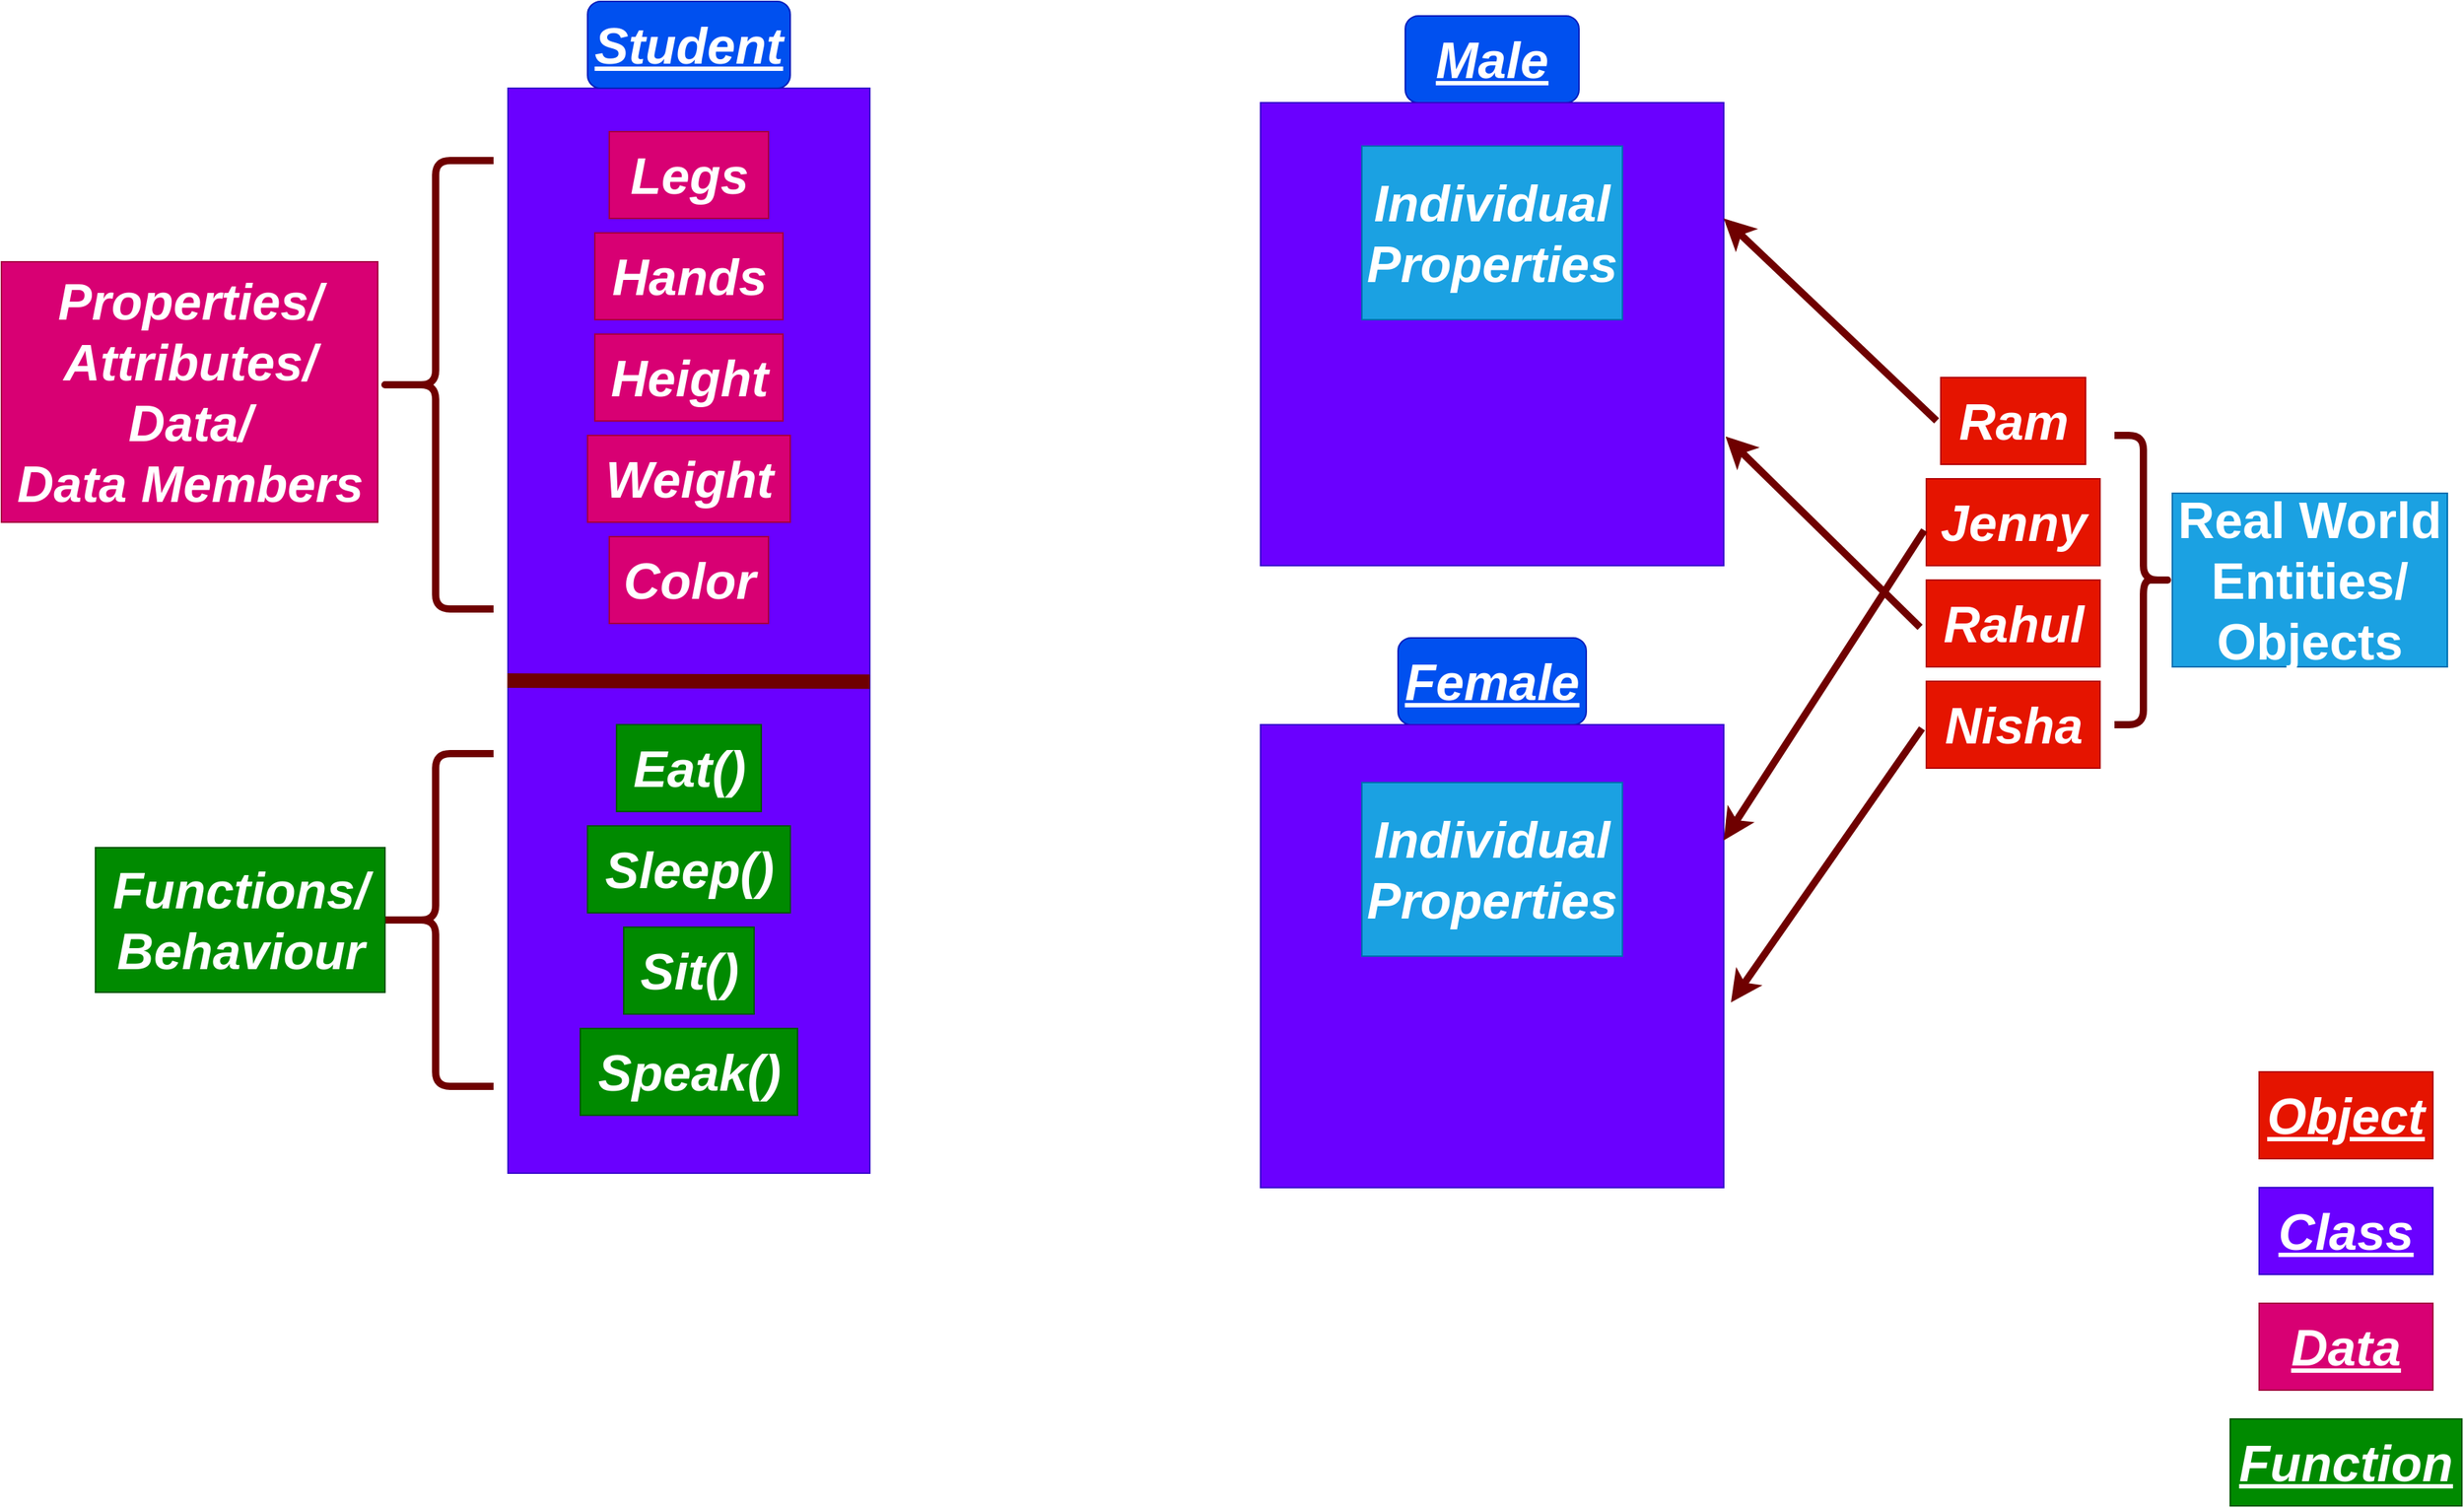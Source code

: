 <mxfile>
    <diagram id="md1nAkNrUsGZS8Y36WcH" name="Page-1">
        <mxGraphModel dx="1983" dy="987" grid="1" gridSize="10" guides="1" tooltips="1" connect="1" arrows="1" fold="1" page="1" pageScale="1" pageWidth="850" pageHeight="1100" math="0" shadow="0">
            <root>
                <mxCell id="0"/>
                <mxCell id="1" parent="0"/>
                <mxCell id="3" value="" style="rounded=0;whiteSpace=wrap;html=1;fillColor=#6a00ff;fontColor=#ffffff;strokeColor=#3700CC;" vertex="1" parent="1">
                    <mxGeometry x="350" y="120" width="250" height="750" as="geometry"/>
                </mxCell>
                <mxCell id="4" value="&lt;font style=&quot;font-size: 35px;&quot;&gt;&lt;b&gt;&lt;u&gt;&lt;i&gt;Student&lt;/i&gt;&lt;/u&gt;&lt;/b&gt;&lt;/font&gt;" style="rounded=1;whiteSpace=wrap;html=1;fillColor=#0050ef;fontColor=#ffffff;strokeColor=#001DBC;" vertex="1" parent="1">
                    <mxGeometry x="405" y="60" width="140" height="60" as="geometry"/>
                </mxCell>
                <mxCell id="5" value="&lt;b&gt;&lt;i&gt;Legs&lt;/i&gt;&lt;/b&gt;" style="text;html=1;align=center;verticalAlign=middle;resizable=0;points=[];autosize=1;strokeColor=#A50040;fillColor=#d80073;fontSize=35;fontColor=#ffffff;" vertex="1" parent="1">
                    <mxGeometry x="420" y="150" width="110" height="60" as="geometry"/>
                </mxCell>
                <mxCell id="7" value="&lt;b&gt;&lt;i&gt;Hands&lt;/i&gt;&lt;/b&gt;" style="text;html=1;align=center;verticalAlign=middle;resizable=0;points=[];autosize=1;strokeColor=#A50040;fillColor=#d80073;fontSize=35;fontColor=#ffffff;" vertex="1" parent="1">
                    <mxGeometry x="410" y="220" width="130" height="60" as="geometry"/>
                </mxCell>
                <mxCell id="8" value="&lt;b&gt;&lt;i&gt;Height&lt;/i&gt;&lt;/b&gt;" style="text;html=1;align=center;verticalAlign=middle;resizable=0;points=[];autosize=1;strokeColor=#A50040;fillColor=#d80073;fontSize=35;fontColor=#ffffff;" vertex="1" parent="1">
                    <mxGeometry x="410" y="290" width="130" height="60" as="geometry"/>
                </mxCell>
                <mxCell id="9" value="&lt;b&gt;&lt;i&gt;Weight&lt;/i&gt;&lt;/b&gt;" style="text;html=1;align=center;verticalAlign=middle;resizable=0;points=[];autosize=1;strokeColor=#A50040;fillColor=#d80073;fontSize=35;fontColor=#ffffff;" vertex="1" parent="1">
                    <mxGeometry x="405" y="360" width="140" height="60" as="geometry"/>
                </mxCell>
                <mxCell id="10" value="&lt;b&gt;&lt;i&gt;Color&lt;/i&gt;&lt;/b&gt;" style="text;html=1;align=center;verticalAlign=middle;resizable=0;points=[];autosize=1;strokeColor=#A50040;fillColor=#d80073;fontSize=35;fontColor=#ffffff;" vertex="1" parent="1">
                    <mxGeometry x="420" y="430" width="110" height="60" as="geometry"/>
                </mxCell>
                <mxCell id="11" value="" style="endArrow=none;html=1;fontSize=35;strokeWidth=10;fillColor=#a20025;strokeColor=#6F0000;exitX=-0.002;exitY=0.546;exitDx=0;exitDy=0;exitPerimeter=0;entryX=1;entryY=0.547;entryDx=0;entryDy=0;entryPerimeter=0;" edge="1" parent="1" source="3" target="3">
                    <mxGeometry width="50" height="50" relative="1" as="geometry">
                        <mxPoint x="350" y="530" as="sourcePoint"/>
                        <mxPoint x="590" y="530" as="targetPoint"/>
                        <Array as="points">
                            <mxPoint x="500" y="530"/>
                        </Array>
                    </mxGeometry>
                </mxCell>
                <mxCell id="13" value="&lt;b&gt;&lt;i&gt;Eat()&lt;/i&gt;&lt;/b&gt;" style="text;html=1;align=center;verticalAlign=middle;resizable=0;points=[];autosize=1;strokeColor=#005700;fillColor=#008a00;fontSize=35;fontColor=#ffffff;" vertex="1" parent="1">
                    <mxGeometry x="425" y="560" width="100" height="60" as="geometry"/>
                </mxCell>
                <mxCell id="14" value="&lt;b&gt;&lt;i&gt;Sleep()&lt;/i&gt;&lt;/b&gt;" style="text;html=1;align=center;verticalAlign=middle;resizable=0;points=[];autosize=1;strokeColor=#005700;fillColor=#008a00;fontSize=35;fontColor=#ffffff;" vertex="1" parent="1">
                    <mxGeometry x="405" y="630" width="140" height="60" as="geometry"/>
                </mxCell>
                <mxCell id="15" value="&lt;b&gt;&lt;i&gt;Sit()&lt;/i&gt;&lt;/b&gt;" style="text;html=1;align=center;verticalAlign=middle;resizable=0;points=[];autosize=1;strokeColor=#005700;fillColor=#008a00;fontSize=35;fontColor=#ffffff;" vertex="1" parent="1">
                    <mxGeometry x="430" y="700" width="90" height="60" as="geometry"/>
                </mxCell>
                <mxCell id="16" value="&lt;b&gt;&lt;i&gt;Speak()&lt;/i&gt;&lt;/b&gt;" style="text;html=1;align=center;verticalAlign=middle;resizable=0;points=[];autosize=1;strokeColor=#005700;fillColor=#008a00;fontSize=35;fontColor=#ffffff;" vertex="1" parent="1">
                    <mxGeometry x="400" y="770" width="150" height="60" as="geometry"/>
                </mxCell>
                <mxCell id="20" value="" style="shape=curlyBracket;whiteSpace=wrap;html=1;rounded=1;flipH=1;labelPosition=right;verticalLabelPosition=middle;align=left;verticalAlign=middle;fontSize=35;rotation=-180;strokeWidth=5;fillColor=#a20025;fontColor=#ffffff;strokeColor=#6F0000;" vertex="1" parent="1">
                    <mxGeometry x="260" y="170" width="80" height="310" as="geometry"/>
                </mxCell>
                <mxCell id="21" value="" style="shape=curlyBracket;whiteSpace=wrap;html=1;rounded=1;flipH=1;labelPosition=right;verticalLabelPosition=middle;align=left;verticalAlign=middle;fontSize=35;rotation=-180;strokeWidth=5;fillColor=#a20025;fontColor=#ffffff;strokeColor=#6F0000;" vertex="1" parent="1">
                    <mxGeometry x="260" y="580" width="80" height="230" as="geometry"/>
                </mxCell>
                <mxCell id="22" value="&lt;b&gt;&lt;i&gt;Properties/&lt;br&gt;Attributes/&lt;br&gt;Data/&lt;br&gt;Data Members&lt;/i&gt;&lt;/b&gt;" style="text;html=1;align=center;verticalAlign=middle;resizable=0;points=[];autosize=1;strokeColor=#A50040;fillColor=#d80073;fontSize=35;fontColor=#ffffff;" vertex="1" parent="1">
                    <mxGeometry y="240" width="260" height="180" as="geometry"/>
                </mxCell>
                <mxCell id="25" value="&lt;i&gt;&lt;b&gt;Functions/&lt;br&gt;Behaviour&lt;br&gt;&lt;/b&gt;&lt;/i&gt;" style="text;html=1;align=center;verticalAlign=middle;resizable=0;points=[];autosize=1;strokeColor=#005700;fillColor=#008a00;fontSize=35;fontColor=#ffffff;" vertex="1" parent="1">
                    <mxGeometry x="65" y="645" width="200" height="100" as="geometry"/>
                </mxCell>
                <mxCell id="28" value="&lt;b&gt;&lt;i&gt;&lt;u&gt;Male&lt;/u&gt;&lt;/i&gt;&lt;/b&gt;" style="rounded=1;whiteSpace=wrap;html=1;strokeWidth=1;fontSize=35;fillColor=#0050ef;fontColor=#ffffff;strokeColor=#001DBC;" vertex="1" parent="1">
                    <mxGeometry x="970" y="70" width="120" height="60" as="geometry"/>
                </mxCell>
                <mxCell id="29" value="" style="whiteSpace=wrap;html=1;aspect=fixed;strokeWidth=1;fontSize=35;fillColor=#6a00ff;fontColor=#ffffff;strokeColor=#3700CC;" vertex="1" parent="1">
                    <mxGeometry x="870" y="130" width="320" height="320" as="geometry"/>
                </mxCell>
                <mxCell id="32" value="&lt;b&gt;&lt;i&gt;&lt;u&gt;Female&lt;br&gt;&lt;/u&gt;&lt;/i&gt;&lt;/b&gt;" style="rounded=1;whiteSpace=wrap;html=1;strokeWidth=1;fontSize=35;fillColor=#0050ef;fontColor=#ffffff;strokeColor=#001DBC;" vertex="1" parent="1">
                    <mxGeometry x="965" y="500" width="130" height="60" as="geometry"/>
                </mxCell>
                <mxCell id="33" value="" style="whiteSpace=wrap;html=1;aspect=fixed;strokeWidth=1;fontSize=35;fillColor=#6a00ff;fontColor=#ffffff;strokeColor=#3700CC;" vertex="1" parent="1">
                    <mxGeometry x="870" y="560" width="320" height="320" as="geometry"/>
                </mxCell>
                <mxCell id="34" value="&lt;b&gt;&lt;i&gt;Ram&lt;/i&gt;&lt;/b&gt;" style="text;html=1;align=center;verticalAlign=middle;resizable=0;points=[];autosize=1;strokeColor=#B20000;fillColor=#e51400;fontSize=35;fontColor=#ffffff;" vertex="1" parent="1">
                    <mxGeometry x="1340" y="320" width="100" height="60" as="geometry"/>
                </mxCell>
                <mxCell id="35" value="&lt;b&gt;&lt;i&gt;Rahul&lt;/i&gt;&lt;/b&gt;" style="text;html=1;align=center;verticalAlign=middle;resizable=0;points=[];autosize=1;strokeColor=#B20000;fillColor=#e51400;fontSize=35;fontColor=#ffffff;" vertex="1" parent="1">
                    <mxGeometry x="1330" y="460" width="120" height="60" as="geometry"/>
                </mxCell>
                <mxCell id="36" value="&lt;b&gt;&lt;i&gt;Jenny&lt;/i&gt;&lt;/b&gt;" style="text;html=1;align=center;verticalAlign=middle;resizable=0;points=[];autosize=1;strokeColor=#B20000;fillColor=#e51400;fontSize=35;fontColor=#ffffff;" vertex="1" parent="1">
                    <mxGeometry x="1330" y="390" width="120" height="60" as="geometry"/>
                </mxCell>
                <mxCell id="37" value="&lt;b&gt;&lt;i&gt;Nisha&lt;/i&gt;&lt;/b&gt;" style="text;html=1;align=center;verticalAlign=middle;resizable=0;points=[];autosize=1;strokeColor=#B20000;fillColor=#e51400;fontSize=35;fontColor=#ffffff;" vertex="1" parent="1">
                    <mxGeometry x="1330" y="530" width="120" height="60" as="geometry"/>
                </mxCell>
                <mxCell id="38" value="" style="shape=curlyBracket;whiteSpace=wrap;html=1;rounded=1;flipH=1;labelPosition=right;verticalLabelPosition=middle;align=left;verticalAlign=middle;strokeWidth=5;fontSize=35;fillColor=#a20025;fontColor=#ffffff;strokeColor=#6F0000;" vertex="1" parent="1">
                    <mxGeometry x="1460" y="360" width="40" height="200" as="geometry"/>
                </mxCell>
                <mxCell id="39" value="&lt;b&gt;Real World Entities/&lt;br&gt;Objects&lt;br&gt;&lt;/b&gt;" style="rounded=0;whiteSpace=wrap;html=1;strokeWidth=1;fontSize=35;fillColor=#1ba1e2;fontColor=#ffffff;strokeColor=#006EAF;" vertex="1" parent="1">
                    <mxGeometry x="1500" y="400" width="190" height="120" as="geometry"/>
                </mxCell>
                <mxCell id="40" value="" style="endArrow=classic;html=1;strokeWidth=5;fontSize=35;fillColor=#a20025;strokeColor=#6F0000;exitX=-0.029;exitY=0.498;exitDx=0;exitDy=0;exitPerimeter=0;entryX=1;entryY=0.25;entryDx=0;entryDy=0;" edge="1" parent="1" source="34" target="29">
                    <mxGeometry width="50" height="50" relative="1" as="geometry">
                        <mxPoint x="1240" y="430" as="sourcePoint"/>
                        <mxPoint x="1290" y="380" as="targetPoint"/>
                    </mxGeometry>
                </mxCell>
                <mxCell id="41" value="" style="endArrow=classic;html=1;strokeWidth=5;fontSize=35;fillColor=#a20025;strokeColor=#6F0000;exitX=-0.012;exitY=0.593;exitDx=0;exitDy=0;exitPerimeter=0;entryX=1;entryY=0.25;entryDx=0;entryDy=0;" edge="1" parent="1" source="36" target="33">
                    <mxGeometry width="50" height="50" relative="1" as="geometry">
                        <mxPoint x="1250" y="410" as="sourcePoint"/>
                        <mxPoint x="1102.9" y="270.12" as="targetPoint"/>
                    </mxGeometry>
                </mxCell>
                <mxCell id="42" value="" style="endArrow=classic;html=1;strokeWidth=5;fontSize=35;fillColor=#a20025;strokeColor=#6F0000;exitX=-0.036;exitY=0.545;exitDx=0;exitDy=0;exitPerimeter=0;entryX=1.004;entryY=0.721;entryDx=0;entryDy=0;entryPerimeter=0;" edge="1" parent="1" source="35" target="29">
                    <mxGeometry width="50" height="50" relative="1" as="geometry">
                        <mxPoint x="1260" y="430" as="sourcePoint"/>
                        <mxPoint x="1190" y="380" as="targetPoint"/>
                    </mxGeometry>
                </mxCell>
                <mxCell id="43" value="" style="endArrow=classic;html=1;strokeWidth=5;fontSize=35;fillColor=#a20025;strokeColor=#6F0000;exitX=-0.025;exitY=0.543;exitDx=0;exitDy=0;exitPerimeter=0;" edge="1" parent="1" source="37">
                    <mxGeometry width="50" height="50" relative="1" as="geometry">
                        <mxPoint x="1297.1" y="659.88" as="sourcePoint"/>
                        <mxPoint x="1195" y="752" as="targetPoint"/>
                    </mxGeometry>
                </mxCell>
                <mxCell id="46" value="&lt;b&gt;&lt;i&gt;Individual&lt;br&gt;Properties&lt;/i&gt;&lt;/b&gt;" style="rounded=0;whiteSpace=wrap;html=1;strokeWidth=1;fontSize=35;fillColor=#1ba1e2;fontColor=#ffffff;strokeColor=#006EAF;" vertex="1" parent="1">
                    <mxGeometry x="940" y="160" width="180" height="120" as="geometry"/>
                </mxCell>
                <mxCell id="47" value="&lt;b&gt;&lt;i&gt;Individual&lt;br&gt;Properties&lt;/i&gt;&lt;/b&gt;" style="rounded=0;whiteSpace=wrap;html=1;strokeWidth=1;fontSize=35;fillColor=#1ba1e2;fontColor=#ffffff;strokeColor=#006EAF;" vertex="1" parent="1">
                    <mxGeometry x="940" y="600" width="180" height="120" as="geometry"/>
                </mxCell>
                <mxCell id="49" value="&lt;b&gt;&lt;i&gt;&lt;u&gt;Object&lt;/u&gt;&lt;/i&gt;&lt;/b&gt;" style="rounded=0;whiteSpace=wrap;html=1;strokeWidth=1;fontSize=35;fillColor=#e51400;fontColor=#ffffff;strokeColor=#B20000;" vertex="1" parent="1">
                    <mxGeometry x="1560" y="800" width="120" height="60" as="geometry"/>
                </mxCell>
                <mxCell id="50" value="&lt;b&gt;&lt;i&gt;&lt;u&gt;Class&lt;/u&gt;&lt;/i&gt;&lt;/b&gt;" style="rounded=0;whiteSpace=wrap;html=1;strokeWidth=1;fontSize=35;fillColor=#6a00ff;fontColor=#ffffff;strokeColor=#3700CC;" vertex="1" parent="1">
                    <mxGeometry x="1560" y="880" width="120" height="60" as="geometry"/>
                </mxCell>
                <mxCell id="52" value="&lt;b&gt;&lt;i&gt;&lt;u&gt;Data&lt;/u&gt;&lt;/i&gt;&lt;/b&gt;" style="rounded=0;whiteSpace=wrap;html=1;strokeWidth=1;fontSize=35;fillColor=#d80073;fontColor=#ffffff;strokeColor=#A50040;" vertex="1" parent="1">
                    <mxGeometry x="1560" y="960" width="120" height="60" as="geometry"/>
                </mxCell>
                <mxCell id="53" value="&lt;b&gt;&lt;i&gt;&lt;u&gt;Function&lt;/u&gt;&lt;/i&gt;&lt;/b&gt;" style="rounded=0;whiteSpace=wrap;html=1;strokeWidth=1;fontSize=35;fillColor=#008a00;fontColor=#ffffff;strokeColor=#005700;" vertex="1" parent="1">
                    <mxGeometry x="1540" y="1040" width="160" height="60" as="geometry"/>
                </mxCell>
            </root>
        </mxGraphModel>
    </diagram>
</mxfile>
